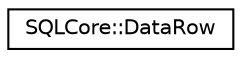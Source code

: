digraph "Graphical Class Hierarchy"
{
 // LATEX_PDF_SIZE
  edge [fontname="Helvetica",fontsize="10",labelfontname="Helvetica",labelfontsize="10"];
  node [fontname="Helvetica",fontsize="10",shape=record];
  rankdir="LR";
  Node0 [label="SQLCore::DataRow",height=0.2,width=0.4,color="black", fillcolor="white", style="filled",URL="$class_s_q_l_core_1_1_data_row.html",tooltip=" "];
}
